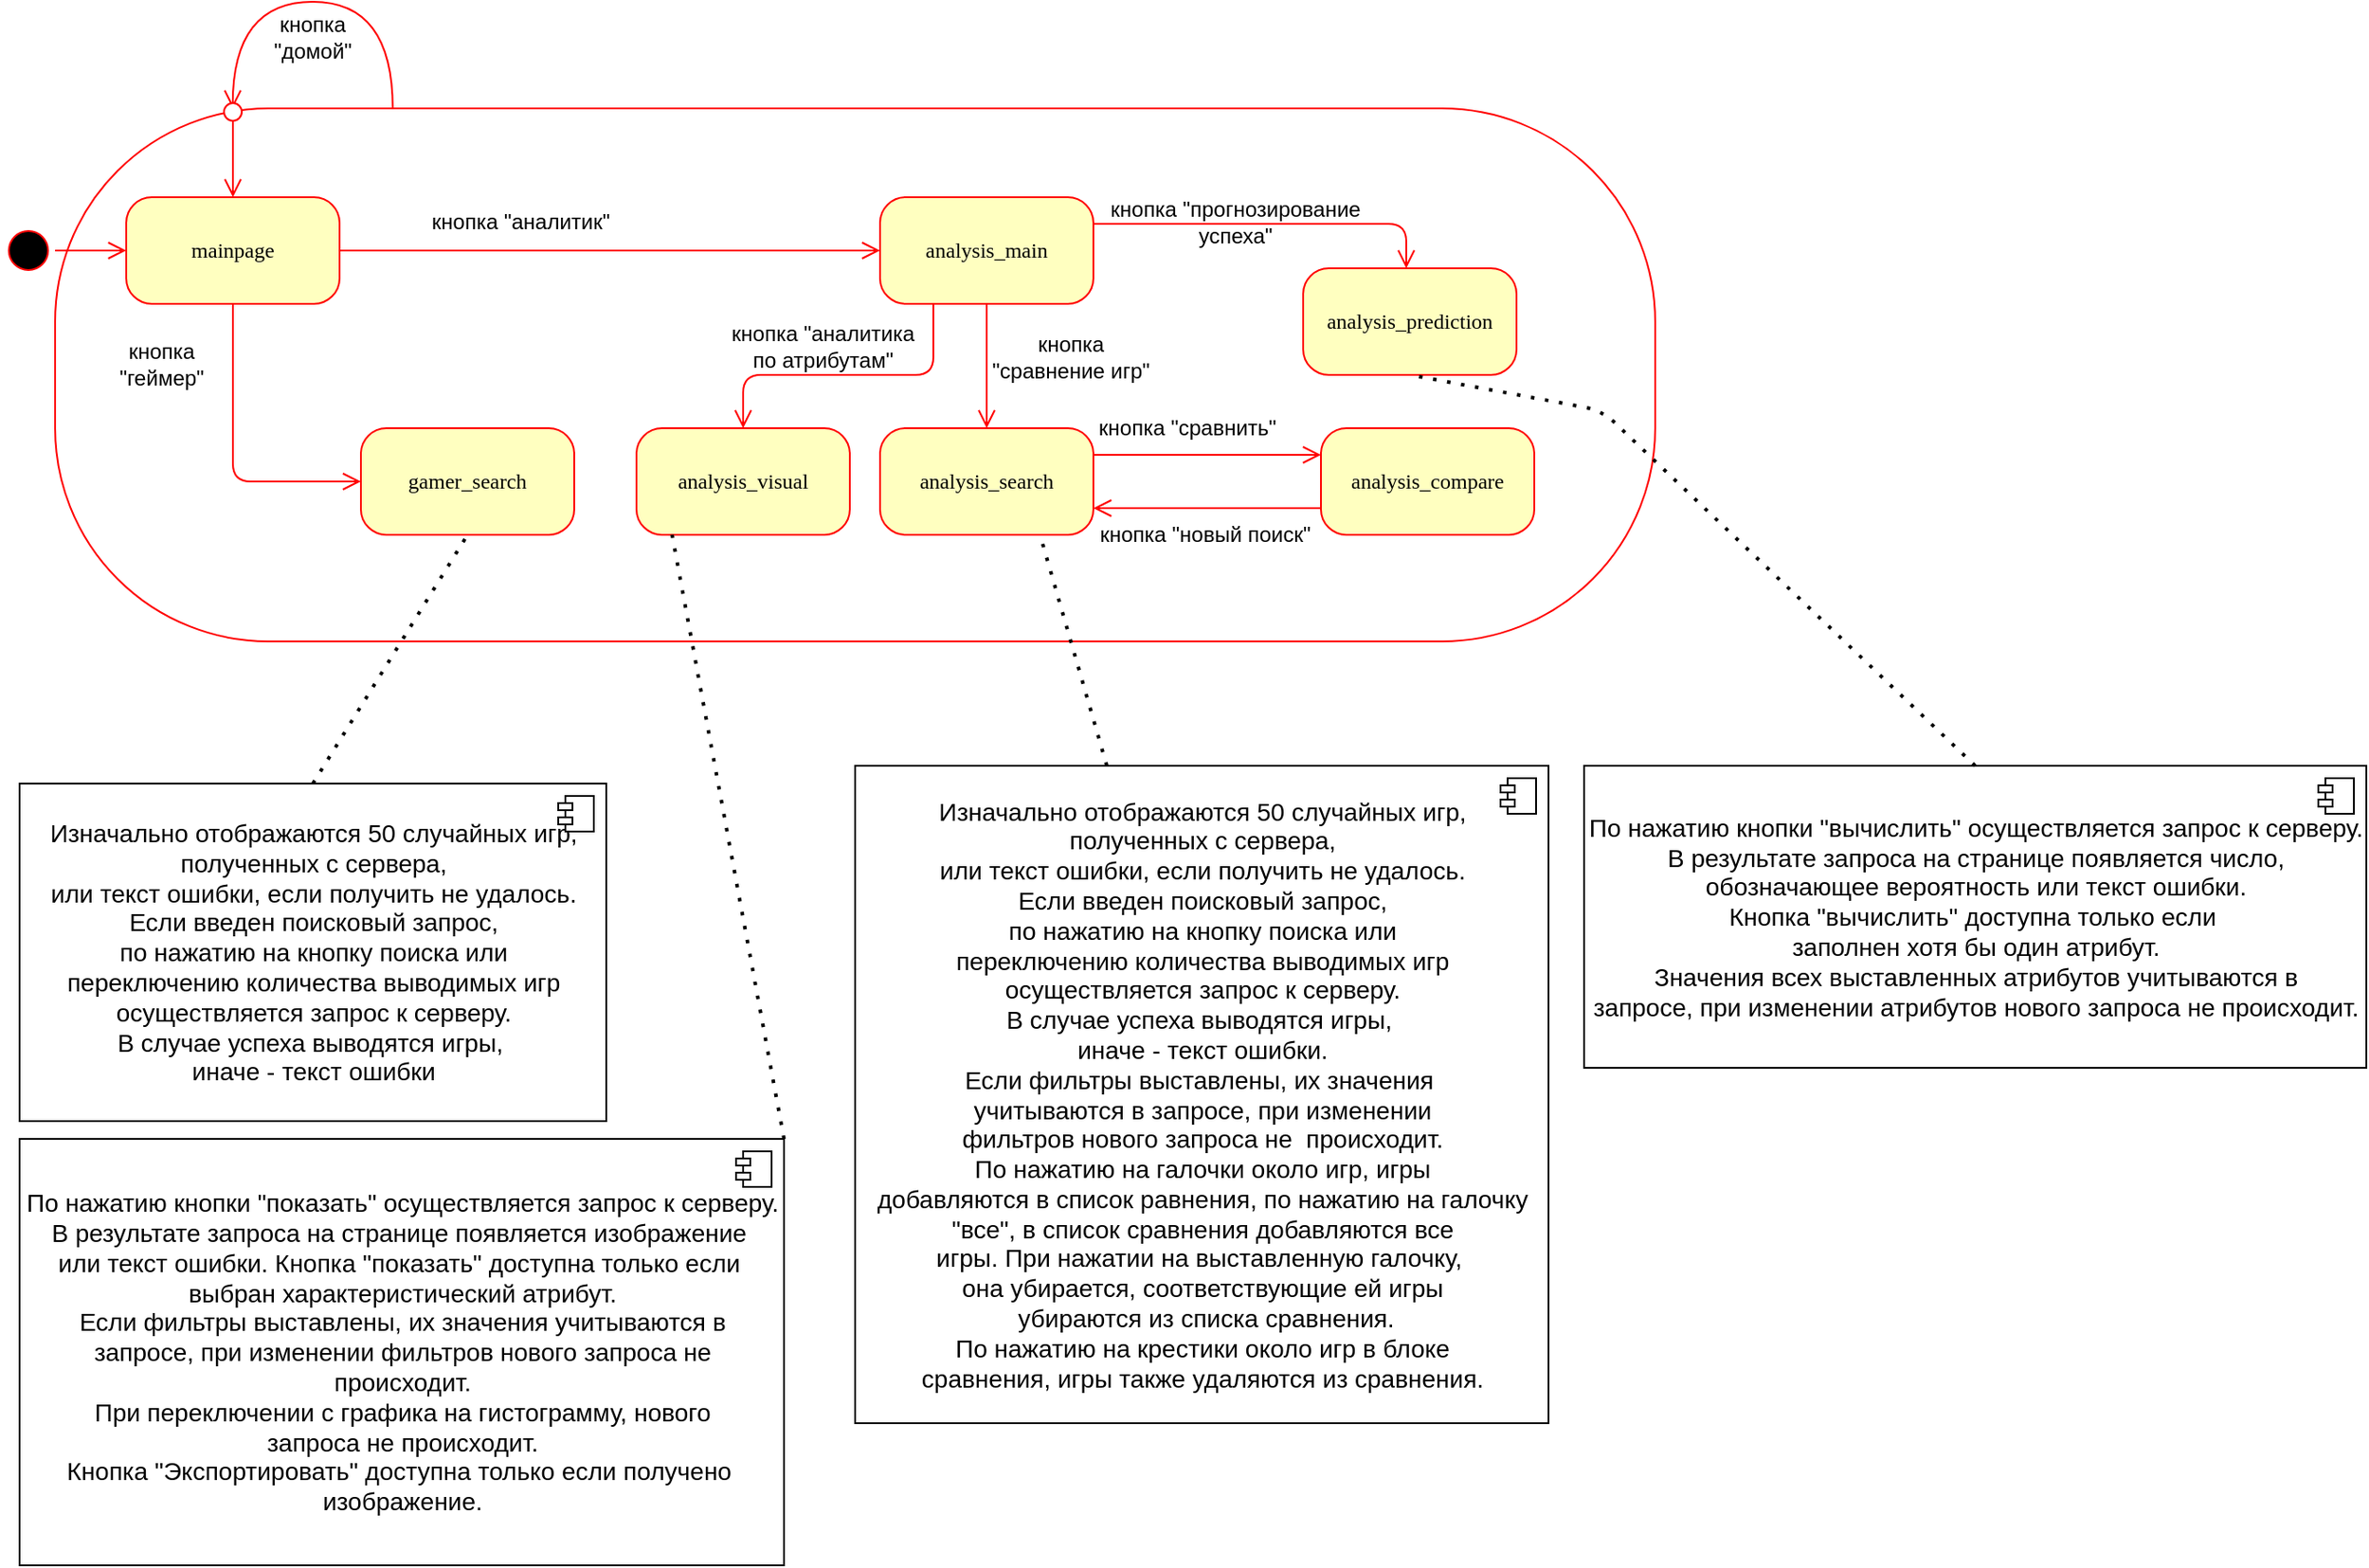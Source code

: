 <mxfile version="13.9.9" type="device"><diagram name="Page-1" id="58cdce13-f638-feb5-8d6f-7d28b1aa9fa0"><mxGraphModel dx="1707" dy="987" grid="1" gridSize="10" guides="1" tooltips="1" connect="1" arrows="1" fold="1" page="1" pageScale="1" pageWidth="1920" pageHeight="1200" background="#ffffff" math="0" shadow="0"><root><mxCell id="0"/><mxCell id="1" parent="0"/><mxCell id="bVJShLFXOuBd0dBRyhzG-2" value="" style="rounded=1;whiteSpace=wrap;html=1;arcSize=40;fontColor=#000000;strokeColor=#ff0000;fillColor=none;" parent="1" vertex="1"><mxGeometry x="30" y="70" width="900" height="300" as="geometry"/></mxCell><mxCell id="382b91b5511bd0f7-1" value="" style="ellipse;html=1;shape=startState;fillColor=#000000;strokeColor=#ff0000;rounded=1;shadow=0;comic=0;labelBackgroundColor=none;fontFamily=Verdana;fontSize=12;fontColor=#000000;align=center;direction=south;" parent="1" vertex="1"><mxGeometry y="135" width="30" height="30" as="geometry"/></mxCell><mxCell id="382b91b5511bd0f7-5" value="gamer_search" style="rounded=1;whiteSpace=wrap;html=1;arcSize=24;fillColor=#ffffc0;strokeColor=#ff0000;shadow=0;comic=0;labelBackgroundColor=none;fontFamily=Verdana;fontSize=12;fontColor=#000000;align=center;" parent="1" vertex="1"><mxGeometry x="202" y="250" width="120" height="60" as="geometry"/></mxCell><mxCell id="382b91b5511bd0f7-6" value="mainpage" style="rounded=1;whiteSpace=wrap;html=1;arcSize=24;fillColor=#ffffc0;strokeColor=#ff0000;shadow=0;comic=0;labelBackgroundColor=none;fontFamily=Verdana;fontSize=12;fontColor=#000000;align=center;" parent="1" vertex="1"><mxGeometry x="70" y="120" width="120" height="60" as="geometry"/></mxCell><mxCell id="3cde6dad864a17aa-3" style="edgeStyle=orthogonalEdgeStyle;html=1;exitX=0.5;exitY=1;entryX=0.5;entryY=0;labelBackgroundColor=none;endArrow=open;endSize=8;strokeColor=#ff0000;fontFamily=Verdana;fontSize=12;align=left;entryDx=0;entryDy=0;exitDx=0;exitDy=0;" parent="1" source="382b91b5511bd0f7-7" target="Lh0rMoKFx5Djwo4hMD6k-2" edge="1"><mxGeometry relative="1" as="geometry"/></mxCell><mxCell id="382b91b5511bd0f7-7" value="analysis_main" style="rounded=1;whiteSpace=wrap;html=1;arcSize=24;fillColor=#ffffc0;strokeColor=#ff0000;shadow=0;comic=0;labelBackgroundColor=none;fontFamily=Verdana;fontSize=12;fontColor=#000000;align=center;" parent="1" vertex="1"><mxGeometry x="494" y="120" width="120" height="60" as="geometry"/></mxCell><mxCell id="382b91b5511bd0f7-9" value="analysis_compare" style="rounded=1;whiteSpace=wrap;html=1;arcSize=24;fillColor=#ffffc0;strokeColor=#ff0000;shadow=0;comic=0;labelBackgroundColor=none;fontFamily=Verdana;fontSize=12;fontColor=#000000;align=center;" parent="1" vertex="1"><mxGeometry x="742" y="250" width="120" height="60" as="geometry"/></mxCell><mxCell id="382b91b5511bd0f7-10" value="analysis_visual" style="rounded=1;whiteSpace=wrap;html=1;arcSize=24;fillColor=#ffffc0;strokeColor=#ff0000;shadow=0;comic=0;labelBackgroundColor=none;fontFamily=Verdana;fontSize=12;fontColor=#000000;align=center;" parent="1" vertex="1"><mxGeometry x="357" y="250" width="120" height="60" as="geometry"/></mxCell><mxCell id="3cde6dad864a17aa-5" style="edgeStyle=elbowEdgeStyle;html=1;labelBackgroundColor=none;endArrow=open;endSize=8;strokeColor=#ff0000;fontFamily=Verdana;fontSize=12;align=left;entryX=1;entryY=0.75;entryDx=0;entryDy=0;exitX=0;exitY=0.75;exitDx=0;exitDy=0;" parent="1" source="382b91b5511bd0f7-9" target="Lh0rMoKFx5Djwo4hMD6k-2" edge="1"><mxGeometry relative="1" as="geometry"><mxPoint x="692" y="300" as="sourcePoint"/><mxPoint x="622" y="300" as="targetPoint"/><Array as="points"><mxPoint x="652" y="310"/></Array></mxGeometry></mxCell><mxCell id="2a3bc250acf0617d-9" style="edgeStyle=orthogonalEdgeStyle;html=1;labelBackgroundColor=none;endArrow=open;endSize=8;strokeColor=#ff0000;fontFamily=Verdana;fontSize=12;align=left;exitX=0.5;exitY=0;exitDx=0;exitDy=0;" parent="1" source="382b91b5511bd0f7-1" target="382b91b5511bd0f7-6" edge="1"><mxGeometry relative="1" as="geometry"/></mxCell><mxCell id="2a3bc250acf0617d-10" style="edgeStyle=orthogonalEdgeStyle;html=1;labelBackgroundColor=none;endArrow=open;endSize=8;strokeColor=#ff0000;fontFamily=Verdana;fontSize=12;align=left;exitX=1;exitY=0.5;exitDx=0;exitDy=0;entryX=0;entryY=0.5;entryDx=0;entryDy=0;" parent="1" source="382b91b5511bd0f7-6" target="382b91b5511bd0f7-7" edge="1"><mxGeometry relative="1" as="geometry"><Array as="points"/><mxPoint x="302" y="120" as="targetPoint"/><mxPoint x="252" y="150" as="sourcePoint"/></mxGeometry></mxCell><mxCell id="2a3bc250acf0617d-14" style="edgeStyle=orthogonalEdgeStyle;html=1;exitX=0.25;exitY=1;labelBackgroundColor=none;endArrow=open;endSize=8;strokeColor=#ff0000;fontFamily=Verdana;fontSize=12;align=left;exitDx=0;exitDy=0;entryX=0.5;entryY=0;entryDx=0;entryDy=0;" parent="1" source="382b91b5511bd0f7-7" target="382b91b5511bd0f7-10" edge="1"><mxGeometry relative="1" as="geometry"><mxPoint x="482" y="230" as="targetPoint"/><Array as="points"><mxPoint x="524" y="220"/><mxPoint x="417" y="220"/></Array></mxGeometry></mxCell><mxCell id="3cde6dad864a17aa-6" style="edgeStyle=elbowEdgeStyle;html=1;labelBackgroundColor=none;endArrow=open;endSize=8;strokeColor=#ff0000;fontFamily=Verdana;fontSize=12;align=left;exitX=1;exitY=0.25;exitDx=0;exitDy=0;entryX=0;entryY=0.25;entryDx=0;entryDy=0;" parent="1" source="Lh0rMoKFx5Djwo4hMD6k-2" target="382b91b5511bd0f7-9" edge="1"><mxGeometry relative="1" as="geometry"><mxPoint x="612" y="270" as="sourcePoint"/><mxPoint x="682" y="270" as="targetPoint"/></mxGeometry></mxCell><mxCell id="3cde6dad864a17aa-7" style="edgeStyle=elbowEdgeStyle;html=1;labelBackgroundColor=none;endArrow=open;endSize=8;strokeColor=#ff0000;fontFamily=Verdana;fontSize=12;align=left;exitX=0.5;exitY=1;exitDx=0;exitDy=0;entryX=0;entryY=0.5;entryDx=0;entryDy=0;" parent="1" source="382b91b5511bd0f7-6" target="382b91b5511bd0f7-5" edge="1"><mxGeometry relative="1" as="geometry"><mxPoint x="260" y="170" as="sourcePoint"/><mxPoint x="260" y="300" as="targetPoint"/><Array as="points"><mxPoint x="130" y="250"/><mxPoint x="260" y="260"/><mxPoint x="260" y="270"/></Array></mxGeometry></mxCell><mxCell id="3cde6dad864a17aa-8" style="edgeStyle=elbowEdgeStyle;html=1;labelBackgroundColor=none;endArrow=open;endSize=8;strokeColor=#ff0000;fontFamily=Verdana;fontSize=12;align=left;exitX=1;exitY=0.25;exitDx=0;exitDy=0;" parent="1" source="382b91b5511bd0f7-7" target="Lh0rMoKFx5Djwo4hMD6k-3" edge="1"><mxGeometry relative="1" as="geometry"><mxPoint x="692" y="140" as="sourcePoint"/><mxPoint x="790" as="targetPoint"/><Array as="points"><mxPoint x="790" y="140"/></Array></mxGeometry></mxCell><mxCell id="Lh0rMoKFx5Djwo4hMD6k-2" value="analysis_search" style="rounded=1;whiteSpace=wrap;html=1;arcSize=24;fillColor=#ffffc0;strokeColor=#ff0000;shadow=0;comic=0;labelBackgroundColor=none;fontFamily=Verdana;fontSize=12;fontColor=#000000;align=center;" parent="1" vertex="1"><mxGeometry x="494" y="250" width="120" height="60" as="geometry"/></mxCell><mxCell id="Lh0rMoKFx5Djwo4hMD6k-3" value="analysis_prediction" style="rounded=1;whiteSpace=wrap;html=1;arcSize=24;fillColor=#ffffc0;strokeColor=#ff0000;shadow=0;comic=0;labelBackgroundColor=none;fontFamily=Verdana;fontSize=12;fontColor=#000000;align=center;" parent="1" vertex="1"><mxGeometry x="732" y="160" width="120" height="60" as="geometry"/></mxCell><mxCell id="Lh0rMoKFx5Djwo4hMD6k-15" value="кнопка &quot;аналитик&quot;" style="text;html=1;strokeColor=none;fillColor=none;align=center;verticalAlign=middle;whiteSpace=wrap;rounded=0;" parent="1" vertex="1"><mxGeometry x="227" y="124" width="130" height="20" as="geometry"/></mxCell><mxCell id="Lh0rMoKFx5Djwo4hMD6k-17" value="кнопка&lt;br&gt;&quot;геймер&quot;" style="text;html=1;strokeColor=none;fillColor=none;align=center;verticalAlign=middle;whiteSpace=wrap;rounded=0;" parent="1" vertex="1"><mxGeometry x="60" y="194" width="60" height="40" as="geometry"/></mxCell><mxCell id="Lh0rMoKFx5Djwo4hMD6k-18" value="кнопка &quot;аналитика&lt;br&gt;по атрибутам&quot;" style="text;html=1;strokeColor=none;fillColor=none;align=center;verticalAlign=middle;whiteSpace=wrap;rounded=0;" parent="1" vertex="1"><mxGeometry x="401" y="174" width="122" height="60" as="geometry"/></mxCell><mxCell id="Lh0rMoKFx5Djwo4hMD6k-19" value="кнопка&lt;br&gt;&quot;сравнение игр&quot;" style="text;html=1;strokeColor=none;fillColor=none;align=center;verticalAlign=middle;whiteSpace=wrap;rounded=0;" parent="1" vertex="1"><mxGeometry x="553" y="180" width="97" height="60" as="geometry"/></mxCell><mxCell id="Lh0rMoKFx5Djwo4hMD6k-20" value="кнопка &quot;прогнозирование&lt;br&gt;успеха&quot;" style="text;html=1;strokeColor=none;fillColor=none;align=center;verticalAlign=middle;whiteSpace=wrap;rounded=0;" parent="1" vertex="1"><mxGeometry x="615" y="104" width="158" height="60" as="geometry"/></mxCell><mxCell id="Lh0rMoKFx5Djwo4hMD6k-21" value="кнопка &quot;сравнить&quot;" style="text;html=1;strokeColor=none;fillColor=none;align=center;verticalAlign=middle;whiteSpace=wrap;rounded=0;" parent="1" vertex="1"><mxGeometry x="602" y="240" width="130" height="20" as="geometry"/></mxCell><mxCell id="Lh0rMoKFx5Djwo4hMD6k-22" value="кнопка &quot;новый поиск&quot;" style="text;html=1;strokeColor=none;fillColor=none;align=center;verticalAlign=middle;whiteSpace=wrap;rounded=0;" parent="1" vertex="1"><mxGeometry x="612" y="300" width="130" height="20" as="geometry"/></mxCell><mxCell id="rltgBd0ZKT6B506htsl1-1" value="&lt;font style=&quot;font-size: 14px&quot;&gt;Изначально отображаются 50 случайных игр,&lt;br&gt;полученных с сервера,&lt;br&gt;или текст ошибки, если получить не удалось.&lt;br&gt;Если введен поисковый запрос, &lt;br&gt;по нажатию на кнопку поиска или&lt;br&gt;переключению количества выводимых игр&lt;br&gt;осуществляется запрос к серверу.&lt;br&gt;В случае успеха выводятся игры,&amp;nbsp;&lt;br&gt;иначе - текст ошибки&lt;/font&gt;" style="html=1;dropTarget=0;" parent="1" vertex="1"><mxGeometry x="10" y="450" width="330" height="190" as="geometry"/></mxCell><mxCell id="rltgBd0ZKT6B506htsl1-2" value="" style="shape=module;jettyWidth=8;jettyHeight=4;" parent="rltgBd0ZKT6B506htsl1-1" vertex="1"><mxGeometry x="1" width="20" height="20" relative="1" as="geometry"><mxPoint x="-27" y="7" as="offset"/></mxGeometry></mxCell><mxCell id="rltgBd0ZKT6B506htsl1-3" value="" style="endArrow=none;dashed=1;html=1;dashPattern=1 3;strokeWidth=2;entryX=0.5;entryY=1;entryDx=0;entryDy=0;exitX=0.5;exitY=0;exitDx=0;exitDy=0;" parent="1" source="rltgBd0ZKT6B506htsl1-1" target="382b91b5511bd0f7-5" edge="1"><mxGeometry width="50" height="50" relative="1" as="geometry"><mxPoint x="70" y="430" as="sourcePoint"/><mxPoint x="120" y="380" as="targetPoint"/></mxGeometry></mxCell><mxCell id="rltgBd0ZKT6B506htsl1-5" value="&lt;font style=&quot;font-size: 14px&quot;&gt;Изначально отображаются 50 случайных игр,&lt;br&gt;полученных с сервера,&lt;br&gt;или текст ошибки, если получить не удалось.&lt;br&gt;Если введен поисковый запрос, &lt;br&gt;по нажатию на кнопку поиска или&lt;br&gt;переключению количества выводимых игр&lt;br&gt;осуществляется запрос к серверу.&lt;br&gt;В случае успеха выводятся игры,&amp;nbsp;&lt;br&gt;иначе - текст ошибки.&lt;br&gt;Если фильтры выставлены, их значения&amp;nbsp;&lt;br&gt;учитываются в запросе, при изменении&lt;br&gt;фильтров нового запроса не&amp;nbsp; происходит.&lt;br&gt;По нажатию на галочки около игр, игры &lt;br&gt;добавляются в список равнения, по нажатию на галочку&lt;br&gt;&quot;все&quot;, в список сравнения добавляются все&lt;br&gt;игры. При нажатии на выставленную галочку,&amp;nbsp;&lt;br&gt;она убирается, соответствующие ей игры&lt;br&gt;&amp;nbsp;убираются из списка сравнения.&lt;br&gt;По нажатию на крестики около игр в блоке&lt;br&gt;сравнения, игры также удаляются из сравнения.&lt;/font&gt;" style="html=1;dropTarget=0;" parent="1" vertex="1"><mxGeometry x="480" y="440" width="390" height="370" as="geometry"/></mxCell><mxCell id="rltgBd0ZKT6B506htsl1-6" value="" style="shape=module;jettyWidth=8;jettyHeight=4;" parent="rltgBd0ZKT6B506htsl1-5" vertex="1"><mxGeometry x="1" width="20" height="20" relative="1" as="geometry"><mxPoint x="-27" y="7" as="offset"/></mxGeometry></mxCell><mxCell id="rltgBd0ZKT6B506htsl1-7" value="" style="endArrow=none;dashed=1;html=1;dashPattern=1 3;strokeWidth=2;entryX=0.75;entryY=1;entryDx=0;entryDy=0;" parent="1" source="rltgBd0ZKT6B506htsl1-5" target="Lh0rMoKFx5Djwo4hMD6k-2" edge="1"><mxGeometry width="50" height="50" relative="1" as="geometry"><mxPoint x="440" y="430" as="sourcePoint"/><mxPoint x="490" y="380" as="targetPoint"/></mxGeometry></mxCell><mxCell id="rltgBd0ZKT6B506htsl1-8" value="&lt;font style=&quot;font-size: 14px&quot;&gt;По нажатию кнопки &quot;показать&quot; осуществляется запрос к серверу.&lt;br&gt;В результате запроса на странице появляется изображение&amp;nbsp;&lt;br&gt;или текст ошибки. Кнопка &quot;показать&quot; доступна только если&amp;nbsp;&lt;br&gt;выбран характеристический атрибут.&lt;br&gt;Если фильтры выставлены, их значения&amp;nbsp;учитываются в &lt;br&gt;запросе,&amp;nbsp;при изменении фильтров нового запроса не &lt;br&gt;происходит.&lt;br&gt;При переключении с графика на гистограмму, нового &lt;br&gt;запроса не происходит.&lt;br&gt;Кнопка &quot;Экспортировать&quot; доступна только если получено&amp;nbsp;&lt;br&gt;изображение.&lt;/font&gt;" style="html=1;dropTarget=0;" parent="1" vertex="1"><mxGeometry x="10" y="650" width="430" height="240" as="geometry"/></mxCell><mxCell id="rltgBd0ZKT6B506htsl1-9" value="" style="shape=module;jettyWidth=8;jettyHeight=4;" parent="rltgBd0ZKT6B506htsl1-8" vertex="1"><mxGeometry x="1" width="20" height="20" relative="1" as="geometry"><mxPoint x="-27" y="7" as="offset"/></mxGeometry></mxCell><mxCell id="rltgBd0ZKT6B506htsl1-11" value="" style="endArrow=none;dashed=1;html=1;dashPattern=1 3;strokeWidth=2;entryX=0.167;entryY=1;entryDx=0;entryDy=0;entryPerimeter=0;exitX=1;exitY=0;exitDx=0;exitDy=0;" parent="1" source="rltgBd0ZKT6B506htsl1-8" target="382b91b5511bd0f7-10" edge="1"><mxGeometry width="50" height="50" relative="1" as="geometry"><mxPoint x="330" y="450" as="sourcePoint"/><mxPoint x="380" y="400" as="targetPoint"/><Array as="points"/></mxGeometry></mxCell><mxCell id="rltgBd0ZKT6B506htsl1-12" value="&lt;font style=&quot;font-size: 14px&quot;&gt;По нажатию кнопки &quot;вычислить&quot; осуществляется запрос к серверу.&lt;br&gt;В результате запроса на странице появляется число, &lt;br&gt;обозначающее вероятность или текст ошибки. &lt;br&gt;Кнопка &quot;вычислить&quot; доступна только если&amp;nbsp;&lt;br&gt;заполнен хотя бы один атрибут.&lt;br&gt;Значения всех выставленных атрибутов учитываются в &lt;br&gt;запросе,&amp;nbsp;при изменении атрибутов нового запроса не происходит.&lt;/font&gt;" style="html=1;dropTarget=0;" parent="1" vertex="1"><mxGeometry x="890" y="440" width="440" height="170" as="geometry"/></mxCell><mxCell id="rltgBd0ZKT6B506htsl1-13" value="" style="shape=module;jettyWidth=8;jettyHeight=4;" parent="rltgBd0ZKT6B506htsl1-12" vertex="1"><mxGeometry x="1" width="20" height="20" relative="1" as="geometry"><mxPoint x="-27" y="7" as="offset"/></mxGeometry></mxCell><mxCell id="rltgBd0ZKT6B506htsl1-14" value="" style="endArrow=none;dashed=1;html=1;dashPattern=1 3;strokeWidth=2;entryX=0.5;entryY=1;entryDx=0;entryDy=0;exitX=0.5;exitY=0;exitDx=0;exitDy=0;" parent="1" source="rltgBd0ZKT6B506htsl1-12" target="Lh0rMoKFx5Djwo4hMD6k-3" edge="1"><mxGeometry width="50" height="50" relative="1" as="geometry"><mxPoint x="840" y="440" as="sourcePoint"/><mxPoint x="890" y="390" as="targetPoint"/><Array as="points"><mxPoint x="900" y="240"/></Array></mxGeometry></mxCell><mxCell id="bVJShLFXOuBd0dBRyhzG-14" value="" style="edgeStyle=orthogonalEdgeStyle;html=1;verticalAlign=bottom;endArrow=open;endSize=8;strokeColor=#ff0000;exitX=0.211;exitY=0;exitDx=0;exitDy=0;exitPerimeter=0;entryX=0.111;entryY=0;entryDx=0;entryDy=0;entryPerimeter=0;curved=1;" parent="1" source="bVJShLFXOuBd0dBRyhzG-2" target="bVJShLFXOuBd0dBRyhzG-2" edge="1"><mxGeometry relative="1" as="geometry"><mxPoint x="121" y="60" as="targetPoint"/><mxPoint x="220" y="60" as="sourcePoint"/><Array as="points"><mxPoint x="220" y="10"/><mxPoint x="130" y="10"/></Array></mxGeometry></mxCell><mxCell id="bVJShLFXOuBd0dBRyhzG-15" value="" style="ellipse;whiteSpace=wrap;html=1;strokeColor=#FF0000;" parent="1" vertex="1"><mxGeometry x="125" y="67" width="10" height="10" as="geometry"/></mxCell><mxCell id="bVJShLFXOuBd0dBRyhzG-20" value="" style="edgeStyle=orthogonalEdgeStyle;html=1;verticalAlign=bottom;endArrow=open;endSize=8;strokeColor=#ff0000;exitX=0.5;exitY=1;exitDx=0;exitDy=0;entryX=0.5;entryY=0;entryDx=0;entryDy=0;" parent="1" source="bVJShLFXOuBd0dBRyhzG-15" target="382b91b5511bd0f7-6" edge="1"><mxGeometry relative="1" as="geometry"><mxPoint x="202" y="90" as="targetPoint"/><mxPoint x="132" y="90" as="sourcePoint"/></mxGeometry></mxCell><mxCell id="bVJShLFXOuBd0dBRyhzG-21" value="кнопка&lt;br&gt;&quot;домой&quot;" style="text;html=1;strokeColor=none;fillColor=none;align=center;verticalAlign=middle;whiteSpace=wrap;rounded=0;" parent="1" vertex="1"><mxGeometry x="145" y="10" width="60" height="40" as="geometry"/></mxCell></root></mxGraphModel></diagram></mxfile>
